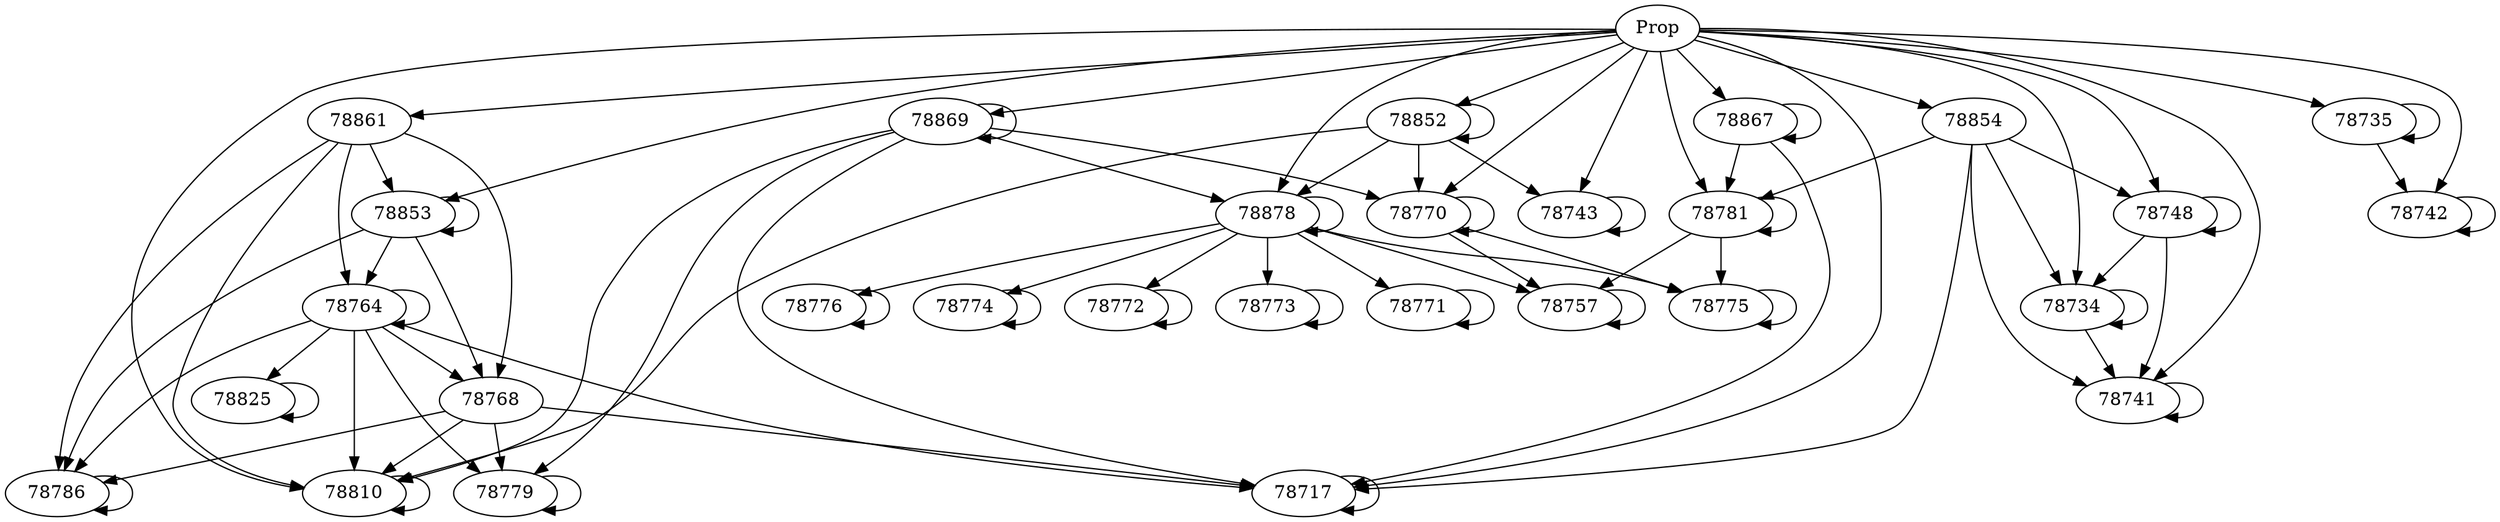 // Induction Graph of ./tests/pj2016
digraph{
  Prop -> 78810
  Prop -> 78861
  Prop -> 78742
  Prop -> 78869
  Prop -> 78743
  Prop -> 78878
  Prop -> 78770
  Prop -> 78748
  Prop -> 78852
  Prop -> 78741
  Prop -> 78734
  Prop -> 78735
  Prop -> 78717
  Prop -> 78854
  Prop -> 78853
  Prop -> 78867
  Prop -> 78781
  78810 -> 78810
  78861 -> 78810
  78861 -> 78768
  78861 -> 78853
  78861 -> 78786
  78861 -> 78764
  78742 -> 78742
  78869 -> 78810
  78869 -> 78869
  78869 -> 78770
  78869 -> 78717
  78869 -> 78779
  78869 -> 78878
  78743 -> 78743
  78878 -> 78757
  78878 -> 78776
  78878 -> 78774
  78878 -> 78775
  78878 -> 78772
  78878 -> 78773
  78878 -> 78771
  78878 -> 78878
  78770 -> 78757
  78770 -> 78775
  78770 -> 78770
  78748 -> 78741
  78748 -> 78734
  78748 -> 78748
  78852 -> 78810
  78852 -> 78770
  78852 -> 78852
  78852 -> 78743
  78852 -> 78878
  78741 -> 78741
  78734 -> 78734
  78734 -> 78741
  78735 -> 78735
  78735 -> 78742
  78717 -> 78717
  78854 -> 78748
  78854 -> 78734
  78854 -> 78717
  78854 -> 78741
  78854 -> 78781
  78853 -> 78768
  78853 -> 78764
  78853 -> 78853
  78853 -> 78786
  78867 -> 78867
  78867 -> 78717
  78867 -> 78781
  78781 -> 78757
  78781 -> 78775
  78781 -> 78781
  78768 -> 78810
  78768 -> 78717
  78768 -> 78779
  78768 -> 78786
  78786 -> 78786
  78764 -> 78810
  78764 -> 78768
  78764 -> 78779
  78764 -> 78717
  78764 -> 78825
  78764 -> 78786
  78764 -> 78764
  78779 -> 78779
  78757 -> 78757
  78776 -> 78776
  78774 -> 78774
  78775 -> 78775
  78772 -> 78772
  78773 -> 78773
  78771 -> 78771
  78825 -> 78825
}